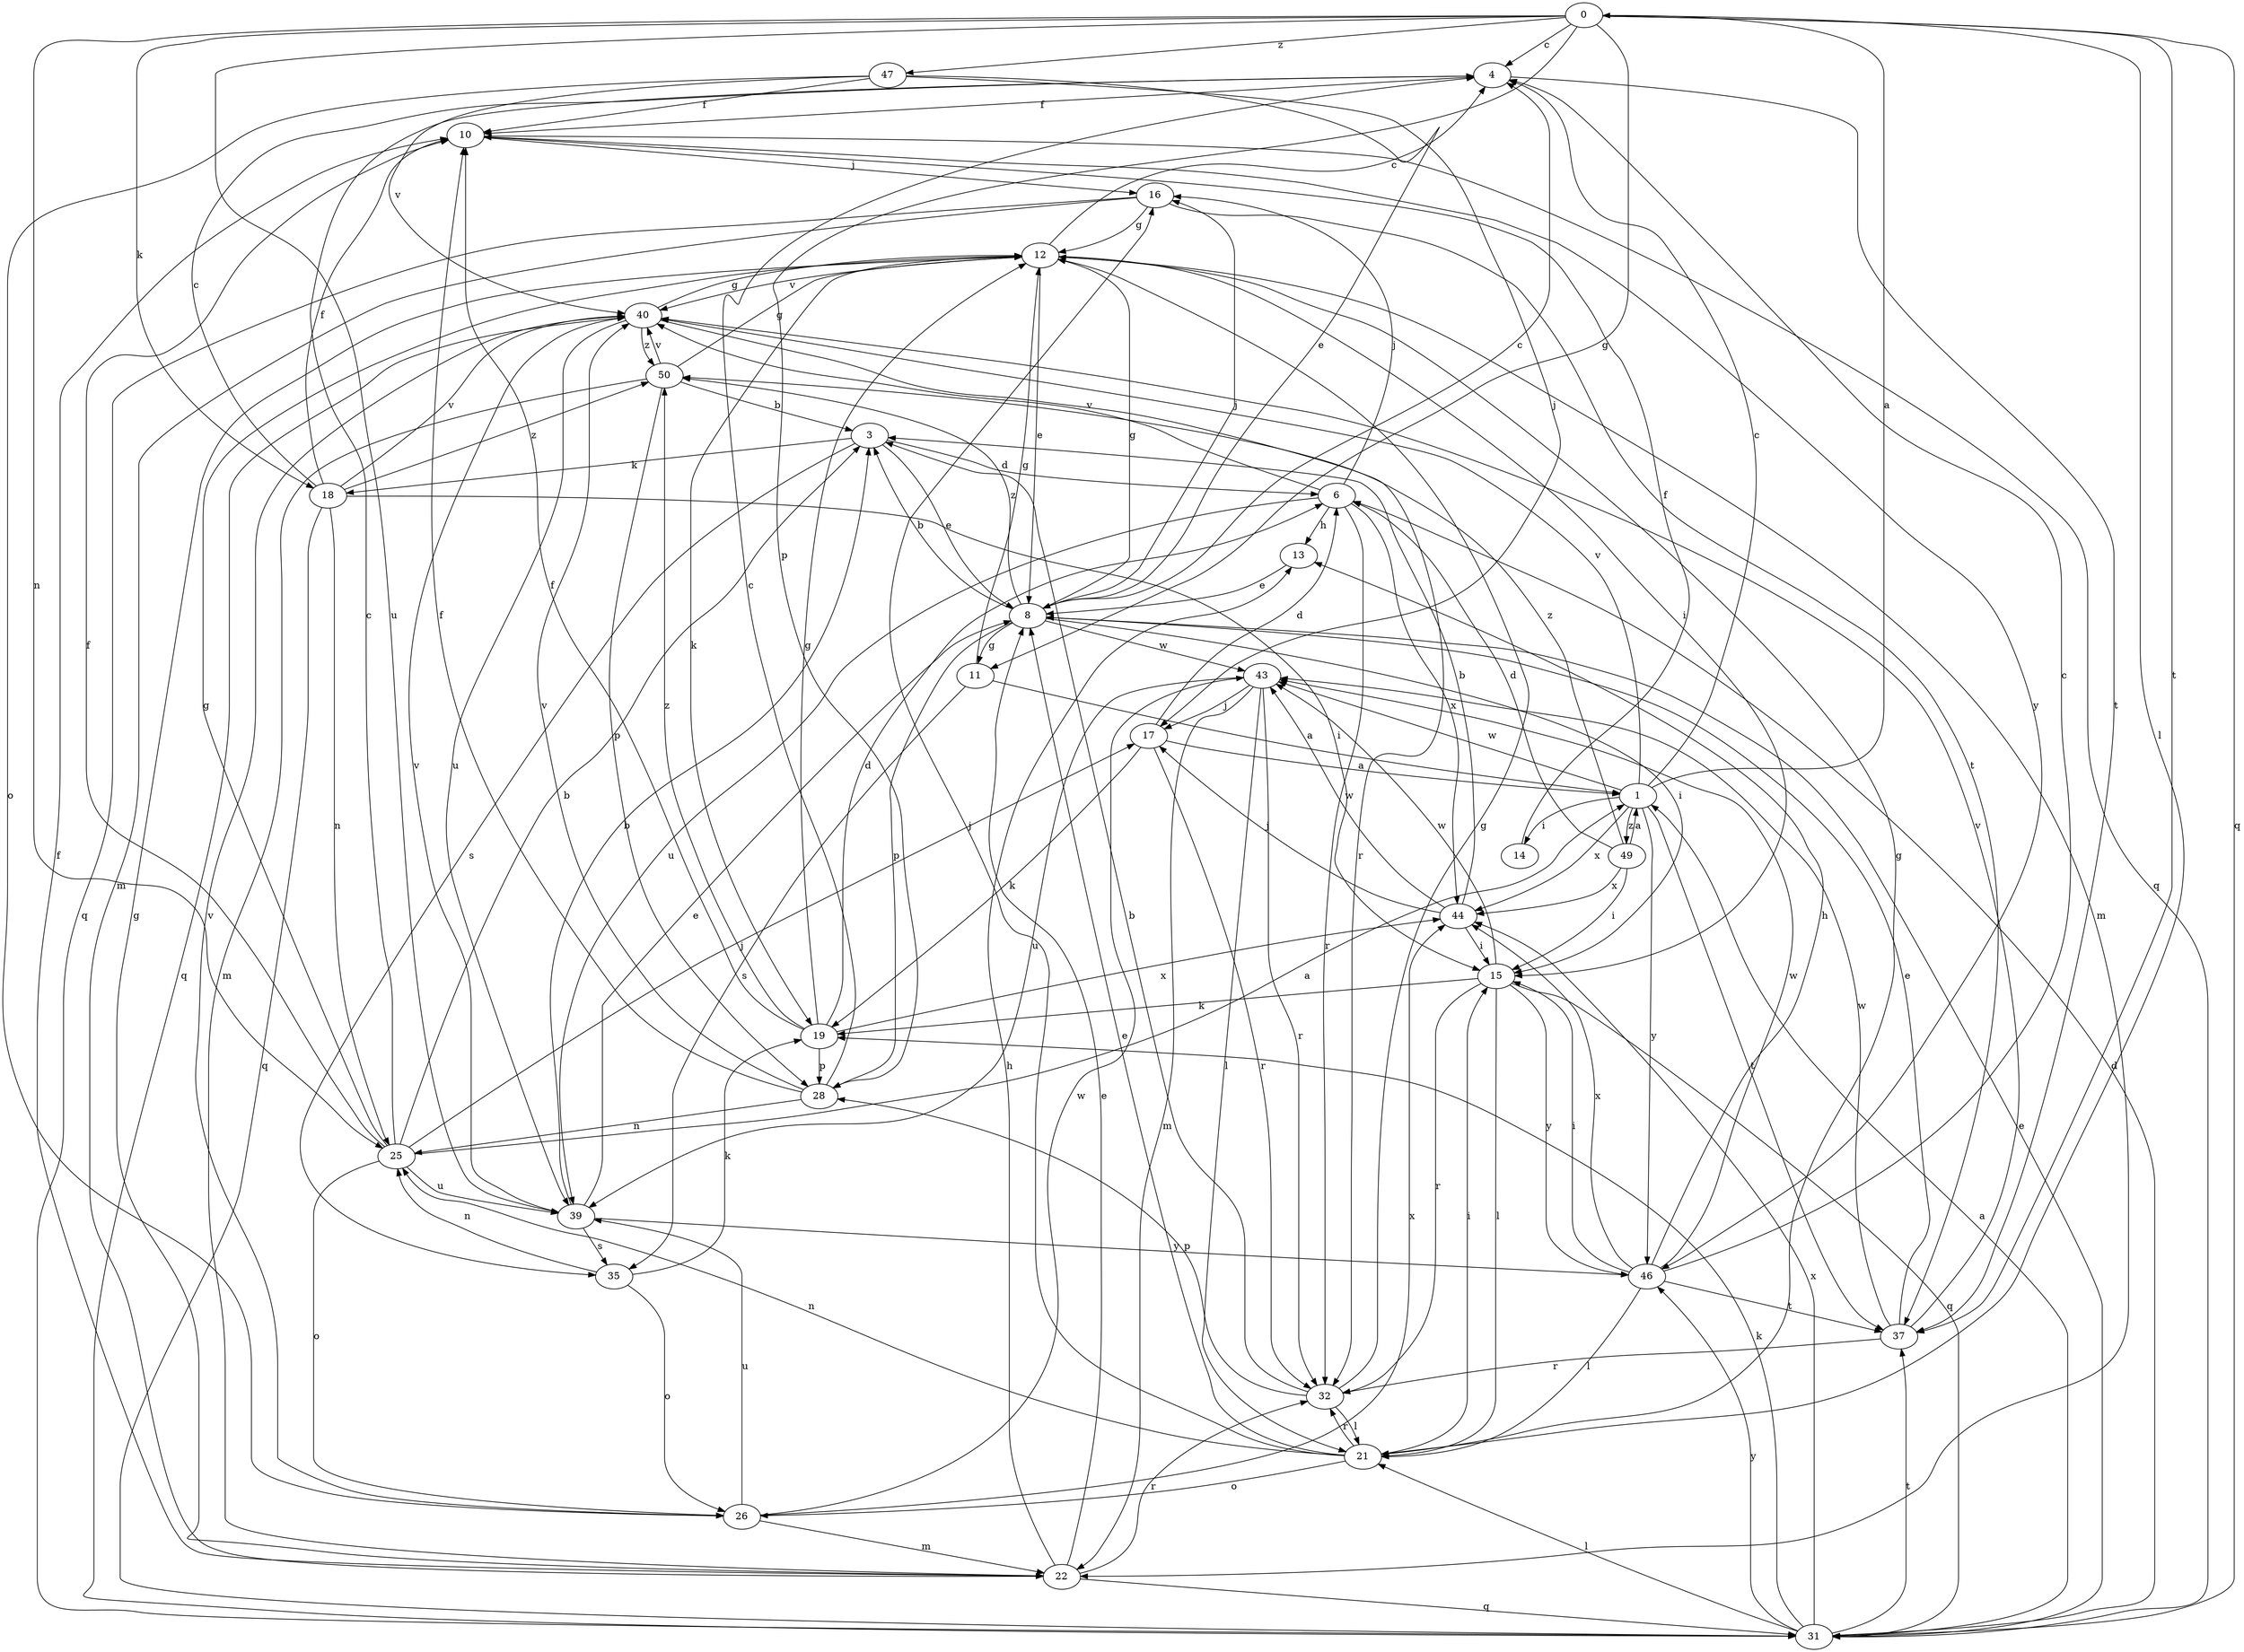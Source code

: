 strict digraph  {
0;
1;
3;
4;
6;
8;
10;
11;
12;
13;
14;
15;
16;
17;
18;
19;
21;
22;
25;
26;
28;
31;
32;
35;
37;
39;
40;
43;
44;
46;
47;
49;
50;
0 -> 4  [label=c];
0 -> 11  [label=g];
0 -> 18  [label=k];
0 -> 21  [label=l];
0 -> 25  [label=n];
0 -> 28  [label=p];
0 -> 31  [label=q];
0 -> 37  [label=t];
0 -> 39  [label=u];
0 -> 47  [label=z];
1 -> 0  [label=a];
1 -> 4  [label=c];
1 -> 14  [label=i];
1 -> 37  [label=t];
1 -> 40  [label=v];
1 -> 43  [label=w];
1 -> 44  [label=x];
1 -> 46  [label=y];
1 -> 49  [label=z];
3 -> 6  [label=d];
3 -> 8  [label=e];
3 -> 18  [label=k];
3 -> 35  [label=s];
4 -> 10  [label=f];
4 -> 37  [label=t];
6 -> 13  [label=h];
6 -> 16  [label=j];
6 -> 32  [label=r];
6 -> 39  [label=u];
6 -> 40  [label=v];
6 -> 44  [label=x];
8 -> 3  [label=b];
8 -> 4  [label=c];
8 -> 11  [label=g];
8 -> 12  [label=g];
8 -> 15  [label=i];
8 -> 16  [label=j];
8 -> 28  [label=p];
8 -> 43  [label=w];
8 -> 50  [label=z];
10 -> 16  [label=j];
10 -> 31  [label=q];
10 -> 46  [label=y];
11 -> 1  [label=a];
11 -> 12  [label=g];
11 -> 35  [label=s];
12 -> 4  [label=c];
12 -> 8  [label=e];
12 -> 15  [label=i];
12 -> 19  [label=k];
12 -> 22  [label=m];
12 -> 40  [label=v];
13 -> 8  [label=e];
14 -> 10  [label=f];
15 -> 19  [label=k];
15 -> 21  [label=l];
15 -> 31  [label=q];
15 -> 32  [label=r];
15 -> 43  [label=w];
15 -> 46  [label=y];
16 -> 12  [label=g];
16 -> 22  [label=m];
16 -> 31  [label=q];
16 -> 37  [label=t];
17 -> 1  [label=a];
17 -> 6  [label=d];
17 -> 19  [label=k];
17 -> 32  [label=r];
18 -> 4  [label=c];
18 -> 10  [label=f];
18 -> 15  [label=i];
18 -> 25  [label=n];
18 -> 31  [label=q];
18 -> 40  [label=v];
18 -> 50  [label=z];
19 -> 6  [label=d];
19 -> 10  [label=f];
19 -> 12  [label=g];
19 -> 28  [label=p];
19 -> 44  [label=x];
19 -> 50  [label=z];
21 -> 8  [label=e];
21 -> 12  [label=g];
21 -> 15  [label=i];
21 -> 16  [label=j];
21 -> 25  [label=n];
21 -> 26  [label=o];
21 -> 32  [label=r];
22 -> 8  [label=e];
22 -> 10  [label=f];
22 -> 12  [label=g];
22 -> 13  [label=h];
22 -> 31  [label=q];
22 -> 32  [label=r];
25 -> 1  [label=a];
25 -> 3  [label=b];
25 -> 4  [label=c];
25 -> 10  [label=f];
25 -> 12  [label=g];
25 -> 17  [label=j];
25 -> 26  [label=o];
25 -> 39  [label=u];
26 -> 22  [label=m];
26 -> 39  [label=u];
26 -> 40  [label=v];
26 -> 43  [label=w];
26 -> 44  [label=x];
28 -> 4  [label=c];
28 -> 10  [label=f];
28 -> 25  [label=n];
28 -> 40  [label=v];
31 -> 1  [label=a];
31 -> 6  [label=d];
31 -> 8  [label=e];
31 -> 19  [label=k];
31 -> 21  [label=l];
31 -> 37  [label=t];
31 -> 44  [label=x];
31 -> 46  [label=y];
32 -> 3  [label=b];
32 -> 12  [label=g];
32 -> 21  [label=l];
32 -> 28  [label=p];
35 -> 19  [label=k];
35 -> 25  [label=n];
35 -> 26  [label=o];
37 -> 8  [label=e];
37 -> 32  [label=r];
37 -> 40  [label=v];
37 -> 43  [label=w];
39 -> 3  [label=b];
39 -> 8  [label=e];
39 -> 35  [label=s];
39 -> 40  [label=v];
39 -> 46  [label=y];
40 -> 12  [label=g];
40 -> 31  [label=q];
40 -> 32  [label=r];
40 -> 39  [label=u];
40 -> 50  [label=z];
43 -> 17  [label=j];
43 -> 21  [label=l];
43 -> 22  [label=m];
43 -> 32  [label=r];
43 -> 39  [label=u];
44 -> 3  [label=b];
44 -> 15  [label=i];
44 -> 17  [label=j];
44 -> 43  [label=w];
46 -> 4  [label=c];
46 -> 13  [label=h];
46 -> 15  [label=i];
46 -> 21  [label=l];
46 -> 37  [label=t];
46 -> 43  [label=w];
46 -> 44  [label=x];
47 -> 8  [label=e];
47 -> 10  [label=f];
47 -> 17  [label=j];
47 -> 26  [label=o];
47 -> 40  [label=v];
49 -> 1  [label=a];
49 -> 6  [label=d];
49 -> 15  [label=i];
49 -> 44  [label=x];
49 -> 50  [label=z];
50 -> 3  [label=b];
50 -> 12  [label=g];
50 -> 22  [label=m];
50 -> 28  [label=p];
50 -> 40  [label=v];
}
